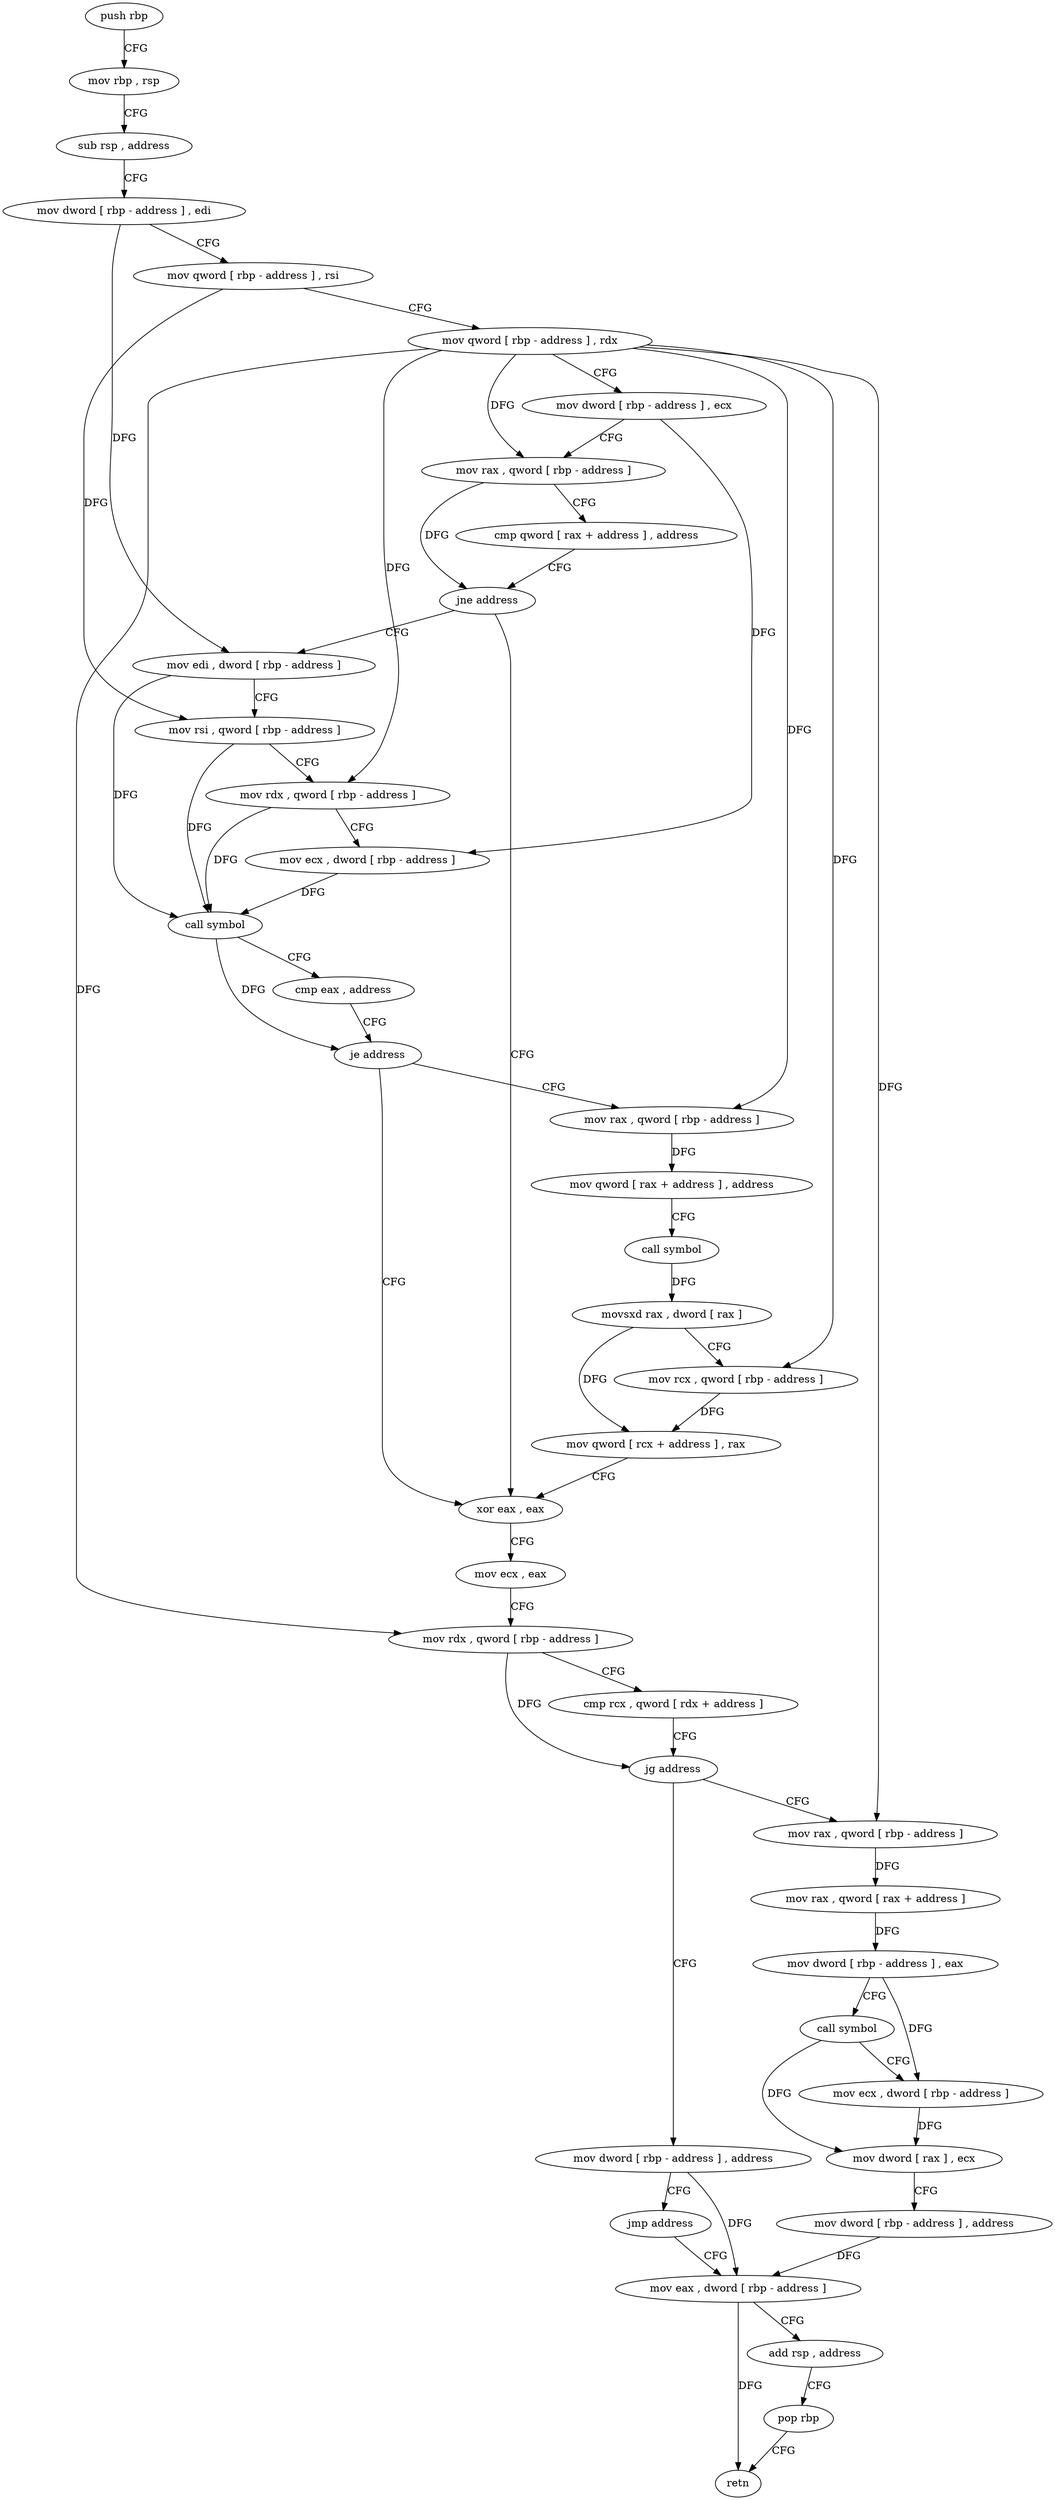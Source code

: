 digraph "func" {
"4214560" [label = "push rbp" ]
"4214561" [label = "mov rbp , rsp" ]
"4214564" [label = "sub rsp , address" ]
"4214568" [label = "mov dword [ rbp - address ] , edi" ]
"4214571" [label = "mov qword [ rbp - address ] , rsi" ]
"4214575" [label = "mov qword [ rbp - address ] , rdx" ]
"4214579" [label = "mov dword [ rbp - address ] , ecx" ]
"4214582" [label = "mov rax , qword [ rbp - address ]" ]
"4214586" [label = "cmp qword [ rax + address ] , address" ]
"4214591" [label = "jne address" ]
"4214653" [label = "xor eax , eax" ]
"4214597" [label = "mov edi , dword [ rbp - address ]" ]
"4214655" [label = "mov ecx , eax" ]
"4214657" [label = "mov rdx , qword [ rbp - address ]" ]
"4214661" [label = "cmp rcx , qword [ rdx + address ]" ]
"4214665" [label = "jg address" ]
"4214683" [label = "mov rax , qword [ rbp - address ]" ]
"4214671" [label = "mov dword [ rbp - address ] , address" ]
"4214600" [label = "mov rsi , qword [ rbp - address ]" ]
"4214604" [label = "mov rdx , qword [ rbp - address ]" ]
"4214608" [label = "mov ecx , dword [ rbp - address ]" ]
"4214611" [label = "call symbol" ]
"4214616" [label = "cmp eax , address" ]
"4214619" [label = "je address" ]
"4214625" [label = "mov rax , qword [ rbp - address ]" ]
"4214687" [label = "mov rax , qword [ rax + address ]" ]
"4214691" [label = "mov dword [ rbp - address ] , eax" ]
"4214694" [label = "call symbol" ]
"4214699" [label = "mov ecx , dword [ rbp - address ]" ]
"4214702" [label = "mov dword [ rax ] , ecx" ]
"4214704" [label = "mov dword [ rbp - address ] , address" ]
"4214711" [label = "mov eax , dword [ rbp - address ]" ]
"4214678" [label = "jmp address" ]
"4214629" [label = "mov qword [ rax + address ] , address" ]
"4214637" [label = "call symbol" ]
"4214642" [label = "movsxd rax , dword [ rax ]" ]
"4214645" [label = "mov rcx , qword [ rbp - address ]" ]
"4214649" [label = "mov qword [ rcx + address ] , rax" ]
"4214714" [label = "add rsp , address" ]
"4214718" [label = "pop rbp" ]
"4214719" [label = "retn" ]
"4214560" -> "4214561" [ label = "CFG" ]
"4214561" -> "4214564" [ label = "CFG" ]
"4214564" -> "4214568" [ label = "CFG" ]
"4214568" -> "4214571" [ label = "CFG" ]
"4214568" -> "4214597" [ label = "DFG" ]
"4214571" -> "4214575" [ label = "CFG" ]
"4214571" -> "4214600" [ label = "DFG" ]
"4214575" -> "4214579" [ label = "CFG" ]
"4214575" -> "4214582" [ label = "DFG" ]
"4214575" -> "4214657" [ label = "DFG" ]
"4214575" -> "4214604" [ label = "DFG" ]
"4214575" -> "4214683" [ label = "DFG" ]
"4214575" -> "4214625" [ label = "DFG" ]
"4214575" -> "4214645" [ label = "DFG" ]
"4214579" -> "4214582" [ label = "CFG" ]
"4214579" -> "4214608" [ label = "DFG" ]
"4214582" -> "4214586" [ label = "CFG" ]
"4214582" -> "4214591" [ label = "DFG" ]
"4214586" -> "4214591" [ label = "CFG" ]
"4214591" -> "4214653" [ label = "CFG" ]
"4214591" -> "4214597" [ label = "CFG" ]
"4214653" -> "4214655" [ label = "CFG" ]
"4214597" -> "4214600" [ label = "CFG" ]
"4214597" -> "4214611" [ label = "DFG" ]
"4214655" -> "4214657" [ label = "CFG" ]
"4214657" -> "4214661" [ label = "CFG" ]
"4214657" -> "4214665" [ label = "DFG" ]
"4214661" -> "4214665" [ label = "CFG" ]
"4214665" -> "4214683" [ label = "CFG" ]
"4214665" -> "4214671" [ label = "CFG" ]
"4214683" -> "4214687" [ label = "DFG" ]
"4214671" -> "4214678" [ label = "CFG" ]
"4214671" -> "4214711" [ label = "DFG" ]
"4214600" -> "4214604" [ label = "CFG" ]
"4214600" -> "4214611" [ label = "DFG" ]
"4214604" -> "4214608" [ label = "CFG" ]
"4214604" -> "4214611" [ label = "DFG" ]
"4214608" -> "4214611" [ label = "DFG" ]
"4214611" -> "4214616" [ label = "CFG" ]
"4214611" -> "4214619" [ label = "DFG" ]
"4214616" -> "4214619" [ label = "CFG" ]
"4214619" -> "4214653" [ label = "CFG" ]
"4214619" -> "4214625" [ label = "CFG" ]
"4214625" -> "4214629" [ label = "DFG" ]
"4214687" -> "4214691" [ label = "DFG" ]
"4214691" -> "4214694" [ label = "CFG" ]
"4214691" -> "4214699" [ label = "DFG" ]
"4214694" -> "4214699" [ label = "CFG" ]
"4214694" -> "4214702" [ label = "DFG" ]
"4214699" -> "4214702" [ label = "DFG" ]
"4214702" -> "4214704" [ label = "CFG" ]
"4214704" -> "4214711" [ label = "DFG" ]
"4214711" -> "4214714" [ label = "CFG" ]
"4214711" -> "4214719" [ label = "DFG" ]
"4214678" -> "4214711" [ label = "CFG" ]
"4214629" -> "4214637" [ label = "CFG" ]
"4214637" -> "4214642" [ label = "DFG" ]
"4214642" -> "4214645" [ label = "CFG" ]
"4214642" -> "4214649" [ label = "DFG" ]
"4214645" -> "4214649" [ label = "DFG" ]
"4214649" -> "4214653" [ label = "CFG" ]
"4214714" -> "4214718" [ label = "CFG" ]
"4214718" -> "4214719" [ label = "CFG" ]
}
